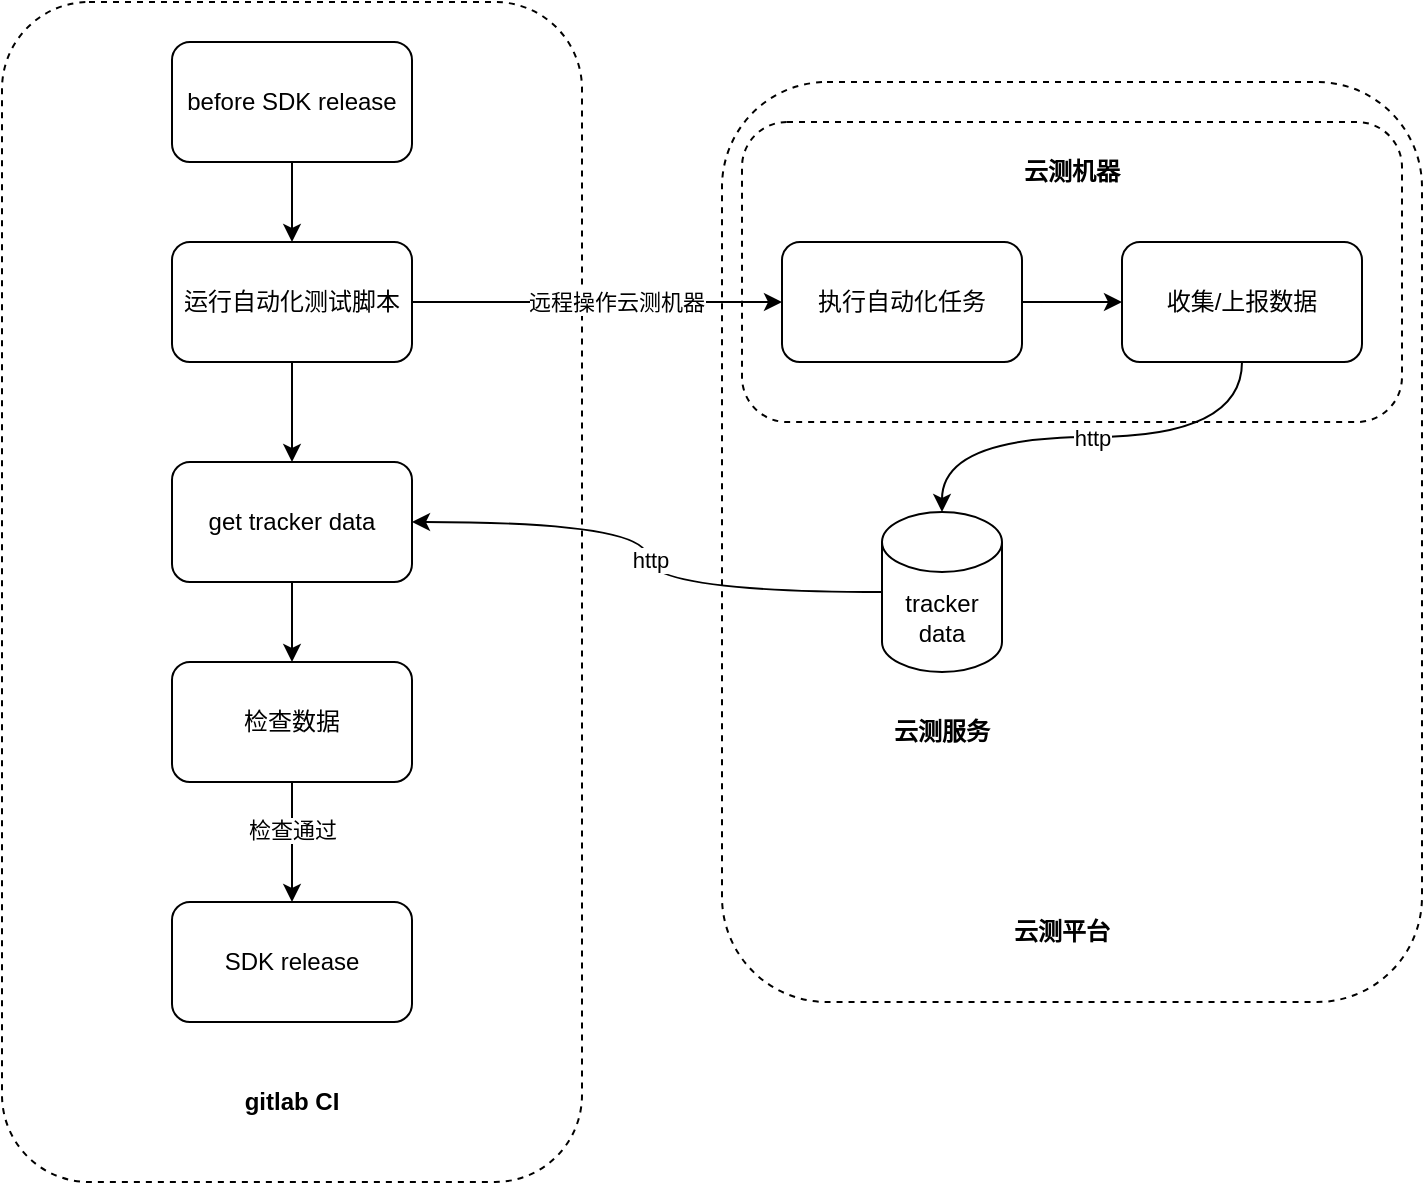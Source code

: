 <mxfile version="22.0.8" type="github">
  <diagram name="第 1 页" id="CWbB0reNdJYfrKpQ3krx">
    <mxGraphModel dx="1434" dy="790" grid="1" gridSize="10" guides="1" tooltips="1" connect="1" arrows="1" fold="1" page="1" pageScale="1" pageWidth="827" pageHeight="1169" math="0" shadow="0">
      <root>
        <mxCell id="0" />
        <mxCell id="1" parent="0" />
        <mxCell id="eWc8LPqZ7n1QxOSzpqEL-14" value="" style="rounded=1;whiteSpace=wrap;html=1;dashed=1;" parent="1" vertex="1">
          <mxGeometry x="419" y="250" width="350" height="460" as="geometry" />
        </mxCell>
        <mxCell id="eWc8LPqZ7n1QxOSzpqEL-37" value="" style="rounded=1;whiteSpace=wrap;html=1;dashed=1;" parent="1" vertex="1">
          <mxGeometry x="429" y="270" width="330" height="150" as="geometry" />
        </mxCell>
        <mxCell id="eWc8LPqZ7n1QxOSzpqEL-12" value="" style="rounded=1;whiteSpace=wrap;html=1;dashed=1;" parent="1" vertex="1">
          <mxGeometry x="59" y="210" width="290" height="590" as="geometry" />
        </mxCell>
        <mxCell id="eWc8LPqZ7n1QxOSzpqEL-30" value="" style="edgeStyle=orthogonalEdgeStyle;rounded=0;orthogonalLoop=1;jettySize=auto;html=1;" parent="1" source="eWc8LPqZ7n1QxOSzpqEL-1" target="eWc8LPqZ7n1QxOSzpqEL-3" edge="1">
          <mxGeometry relative="1" as="geometry" />
        </mxCell>
        <mxCell id="eWc8LPqZ7n1QxOSzpqEL-1" value="before SDK release" style="rounded=1;whiteSpace=wrap;html=1;" parent="1" vertex="1">
          <mxGeometry x="144" y="230" width="120" height="60" as="geometry" />
        </mxCell>
        <mxCell id="eWc8LPqZ7n1QxOSzpqEL-16" value="" style="edgeStyle=orthogonalEdgeStyle;rounded=0;orthogonalLoop=1;jettySize=auto;html=1;" parent="1" source="eWc8LPqZ7n1QxOSzpqEL-3" target="eWc8LPqZ7n1QxOSzpqEL-6" edge="1">
          <mxGeometry relative="1" as="geometry" />
        </mxCell>
        <mxCell id="eWc8LPqZ7n1QxOSzpqEL-40" value="远程操作云测机器" style="edgeLabel;html=1;align=center;verticalAlign=middle;resizable=0;points=[];" parent="eWc8LPqZ7n1QxOSzpqEL-16" vertex="1" connectable="0">
          <mxGeometry x="0.103" relative="1" as="geometry">
            <mxPoint as="offset" />
          </mxGeometry>
        </mxCell>
        <mxCell id="eWc8LPqZ7n1QxOSzpqEL-31" value="" style="edgeStyle=orthogonalEdgeStyle;rounded=0;orthogonalLoop=1;jettySize=auto;html=1;" parent="1" source="eWc8LPqZ7n1QxOSzpqEL-3" target="eWc8LPqZ7n1QxOSzpqEL-4" edge="1">
          <mxGeometry relative="1" as="geometry" />
        </mxCell>
        <mxCell id="eWc8LPqZ7n1QxOSzpqEL-3" value="运行自动化测试脚本" style="rounded=1;whiteSpace=wrap;html=1;" parent="1" vertex="1">
          <mxGeometry x="144" y="330" width="120" height="60" as="geometry" />
        </mxCell>
        <mxCell id="eWc8LPqZ7n1QxOSzpqEL-32" value="" style="edgeStyle=orthogonalEdgeStyle;rounded=0;orthogonalLoop=1;jettySize=auto;html=1;" parent="1" source="eWc8LPqZ7n1QxOSzpqEL-4" target="eWc8LPqZ7n1QxOSzpqEL-5" edge="1">
          <mxGeometry relative="1" as="geometry" />
        </mxCell>
        <mxCell id="eWc8LPqZ7n1QxOSzpqEL-4" value="get tracker data" style="rounded=1;whiteSpace=wrap;html=1;" parent="1" vertex="1">
          <mxGeometry x="144" y="440" width="120" height="60" as="geometry" />
        </mxCell>
        <mxCell id="eWc8LPqZ7n1QxOSzpqEL-27" style="edgeStyle=orthogonalEdgeStyle;rounded=1;orthogonalLoop=1;jettySize=auto;html=1;" parent="1" source="eWc8LPqZ7n1QxOSzpqEL-5" target="eWc8LPqZ7n1QxOSzpqEL-10" edge="1">
          <mxGeometry relative="1" as="geometry" />
        </mxCell>
        <mxCell id="eWc8LPqZ7n1QxOSzpqEL-28" value="检查通过" style="edgeLabel;html=1;align=center;verticalAlign=middle;resizable=0;points=[];" parent="eWc8LPqZ7n1QxOSzpqEL-27" vertex="1" connectable="0">
          <mxGeometry x="-0.2" relative="1" as="geometry">
            <mxPoint as="offset" />
          </mxGeometry>
        </mxCell>
        <mxCell id="eWc8LPqZ7n1QxOSzpqEL-5" value="检查数据" style="rounded=1;whiteSpace=wrap;html=1;" parent="1" vertex="1">
          <mxGeometry x="144" y="540" width="120" height="60" as="geometry" />
        </mxCell>
        <mxCell id="eWc8LPqZ7n1QxOSzpqEL-36" value="" style="edgeStyle=orthogonalEdgeStyle;rounded=0;orthogonalLoop=1;jettySize=auto;html=1;" parent="1" source="eWc8LPqZ7n1QxOSzpqEL-6" target="eWc8LPqZ7n1QxOSzpqEL-7" edge="1">
          <mxGeometry relative="1" as="geometry" />
        </mxCell>
        <mxCell id="eWc8LPqZ7n1QxOSzpqEL-6" value="执行自动化任务" style="rounded=1;whiteSpace=wrap;html=1;" parent="1" vertex="1">
          <mxGeometry x="449" y="330" width="120" height="60" as="geometry" />
        </mxCell>
        <mxCell id="eWc8LPqZ7n1QxOSzpqEL-22" value="http" style="edgeStyle=orthogonalEdgeStyle;orthogonalLoop=1;jettySize=auto;html=1;curved=1;exitX=0.5;exitY=1;exitDx=0;exitDy=0;" parent="1" source="eWc8LPqZ7n1QxOSzpqEL-7" target="eWc8LPqZ7n1QxOSzpqEL-9" edge="1">
          <mxGeometry relative="1" as="geometry" />
        </mxCell>
        <mxCell id="eWc8LPqZ7n1QxOSzpqEL-7" value="收集/上报数据" style="rounded=1;whiteSpace=wrap;html=1;" parent="1" vertex="1">
          <mxGeometry x="619" y="330" width="120" height="60" as="geometry" />
        </mxCell>
        <mxCell id="eWc8LPqZ7n1QxOSzpqEL-25" style="edgeStyle=orthogonalEdgeStyle;orthogonalLoop=1;jettySize=auto;html=1;curved=1;" parent="1" source="eWc8LPqZ7n1QxOSzpqEL-9" target="eWc8LPqZ7n1QxOSzpqEL-4" edge="1">
          <mxGeometry relative="1" as="geometry" />
        </mxCell>
        <mxCell id="eWc8LPqZ7n1QxOSzpqEL-41" value="http" style="edgeLabel;html=1;align=center;verticalAlign=middle;resizable=0;points=[];" parent="eWc8LPqZ7n1QxOSzpqEL-25" vertex="1" connectable="0">
          <mxGeometry x="-0.004" relative="1" as="geometry">
            <mxPoint x="1" y="1" as="offset" />
          </mxGeometry>
        </mxCell>
        <mxCell id="eWc8LPqZ7n1QxOSzpqEL-9" value="tracker data" style="shape=cylinder3;whiteSpace=wrap;html=1;boundedLbl=1;backgroundOutline=1;size=15;" parent="1" vertex="1">
          <mxGeometry x="499" y="465" width="60" height="80" as="geometry" />
        </mxCell>
        <mxCell id="eWc8LPqZ7n1QxOSzpqEL-10" value="SDK release" style="rounded=1;whiteSpace=wrap;html=1;" parent="1" vertex="1">
          <mxGeometry x="144" y="660" width="120" height="60" as="geometry" />
        </mxCell>
        <mxCell id="eWc8LPqZ7n1QxOSzpqEL-13" value="gitlab CI" style="text;html=1;strokeColor=none;fillColor=none;align=center;verticalAlign=middle;whiteSpace=wrap;rounded=0;fontStyle=1" parent="1" vertex="1">
          <mxGeometry x="174" y="745" width="60" height="30" as="geometry" />
        </mxCell>
        <mxCell id="eWc8LPqZ7n1QxOSzpqEL-18" value="云测平台" style="text;html=1;strokeColor=none;fillColor=none;align=center;verticalAlign=middle;whiteSpace=wrap;rounded=0;fontStyle=1" parent="1" vertex="1">
          <mxGeometry x="559" y="660" width="60" height="30" as="geometry" />
        </mxCell>
        <mxCell id="eWc8LPqZ7n1QxOSzpqEL-38" value="云测机器" style="text;html=1;strokeColor=none;fillColor=none;align=center;verticalAlign=middle;whiteSpace=wrap;rounded=0;fontStyle=1" parent="1" vertex="1">
          <mxGeometry x="564" y="280" width="60" height="30" as="geometry" />
        </mxCell>
        <mxCell id="eWc8LPqZ7n1QxOSzpqEL-39" value="云测服务" style="text;html=1;strokeColor=none;fillColor=none;align=center;verticalAlign=middle;whiteSpace=wrap;rounded=0;fontStyle=1" parent="1" vertex="1">
          <mxGeometry x="499" y="560" width="60" height="30" as="geometry" />
        </mxCell>
      </root>
    </mxGraphModel>
  </diagram>
</mxfile>
